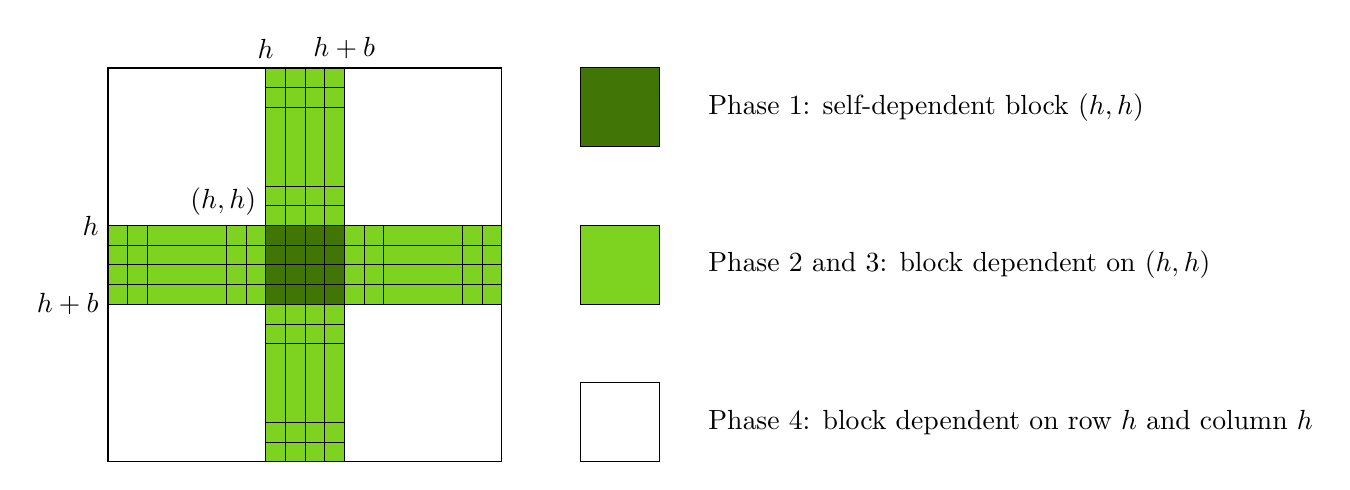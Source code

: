 \begin{tikzpicture}[yscale=-1,xscale=1]
    \draw (0,0) rectangle (5,5);
    \draw[fill={rgb, 255:red, 126; green, 211; blue, 33 }  ,fill opacity=1] (2,3) rectangle (3,5);
    \draw[fill={rgb, 255:red, 126; green, 211; blue, 33 }  ,fill opacity=1] (2,0) rectangle (3,3);
    \draw[fill={rgb, 255:red, 126; green, 211; blue, 33 }  ,fill opacity=1] (3,2) rectangle (5,3);
    \draw[fill={rgb, 255:red, 126; green, 211; blue, 33 }  ,fill opacity=1] (0,2) rectangle (3,3);
    \draw[fill={rgb, 255:red, 65; green, 117; blue, 5 }  ,fill opacity=1 ] (2,2) rectangle (3,3);

    \begin{scope}[every path/.style={very thin}]
        \foreach \i in {2,3} {
            \draw   (\i,0) -- (\i,5);
        }
        \foreach \i in {0,2,3,5} {
            \draw   (0,\i) -- (5,\i);
        }
        \node [ anchor=south] at (2,0) {\(h\)};

        \node [ anchor=south] at (3,0) {\(h+b\)};
    
        \node [anchor=east] at (0,2) {\(h\)};
            
        \node [anchor=east] at (0,3) {\(h+b\)};

        \node [ anchor=south east] at (2,2) {\((h,h)\)};

    \end{scope}
    \begin{scope}[every path/.style={very thin}]
        \foreach \i in {2.25,2.5,2.75} {
            \draw   (\i,0) -- (\i,5);
        }
        \foreach \i in {2.25,2.5,2.75} {
            \draw   (0,\i) -- (5,\i);
        }
        \foreach \i in {0.25,0.5,1.5,1.75,3.25,3.5,4.5,4.75} {
            \draw   (\i,2) -- (\i,3);
        }
        \foreach \i in {0.25,0.5,1.5,1.75,3.25,3.5,4.5,4.75} {
            \draw   (2,\i) -- (3,\i);
        }
    \end{scope}
    \begin{scope}
        \draw  [fill={rgb, 255:red, 65; green, 117; blue, 5 }  ,fill opacity=1 ] (6,0) rectangle (7,1) node [anchor=west] at (7.5,0.5) {Phase 1: self-dependent block $\displaystyle ( h,h)$};
        \draw  [fill={rgb, 255:red, 126; green, 211; blue, 33 }  ,fill opacity=1 ] (6,2) rectangle (7,3) node [anchor=west] at (7.5,2.5) {Phase 2 and 3: block dependent on $\displaystyle ( h,h)$};
        \draw  [fill=white  ,fill opacity=1 ] (6,4) rectangle (7,5) node [anchor=west] at (7.5,4.5) {Phase 4: block dependent on row $\displaystyle h$ and column $\displaystyle h$};
    \end{scope}
\end{tikzpicture}